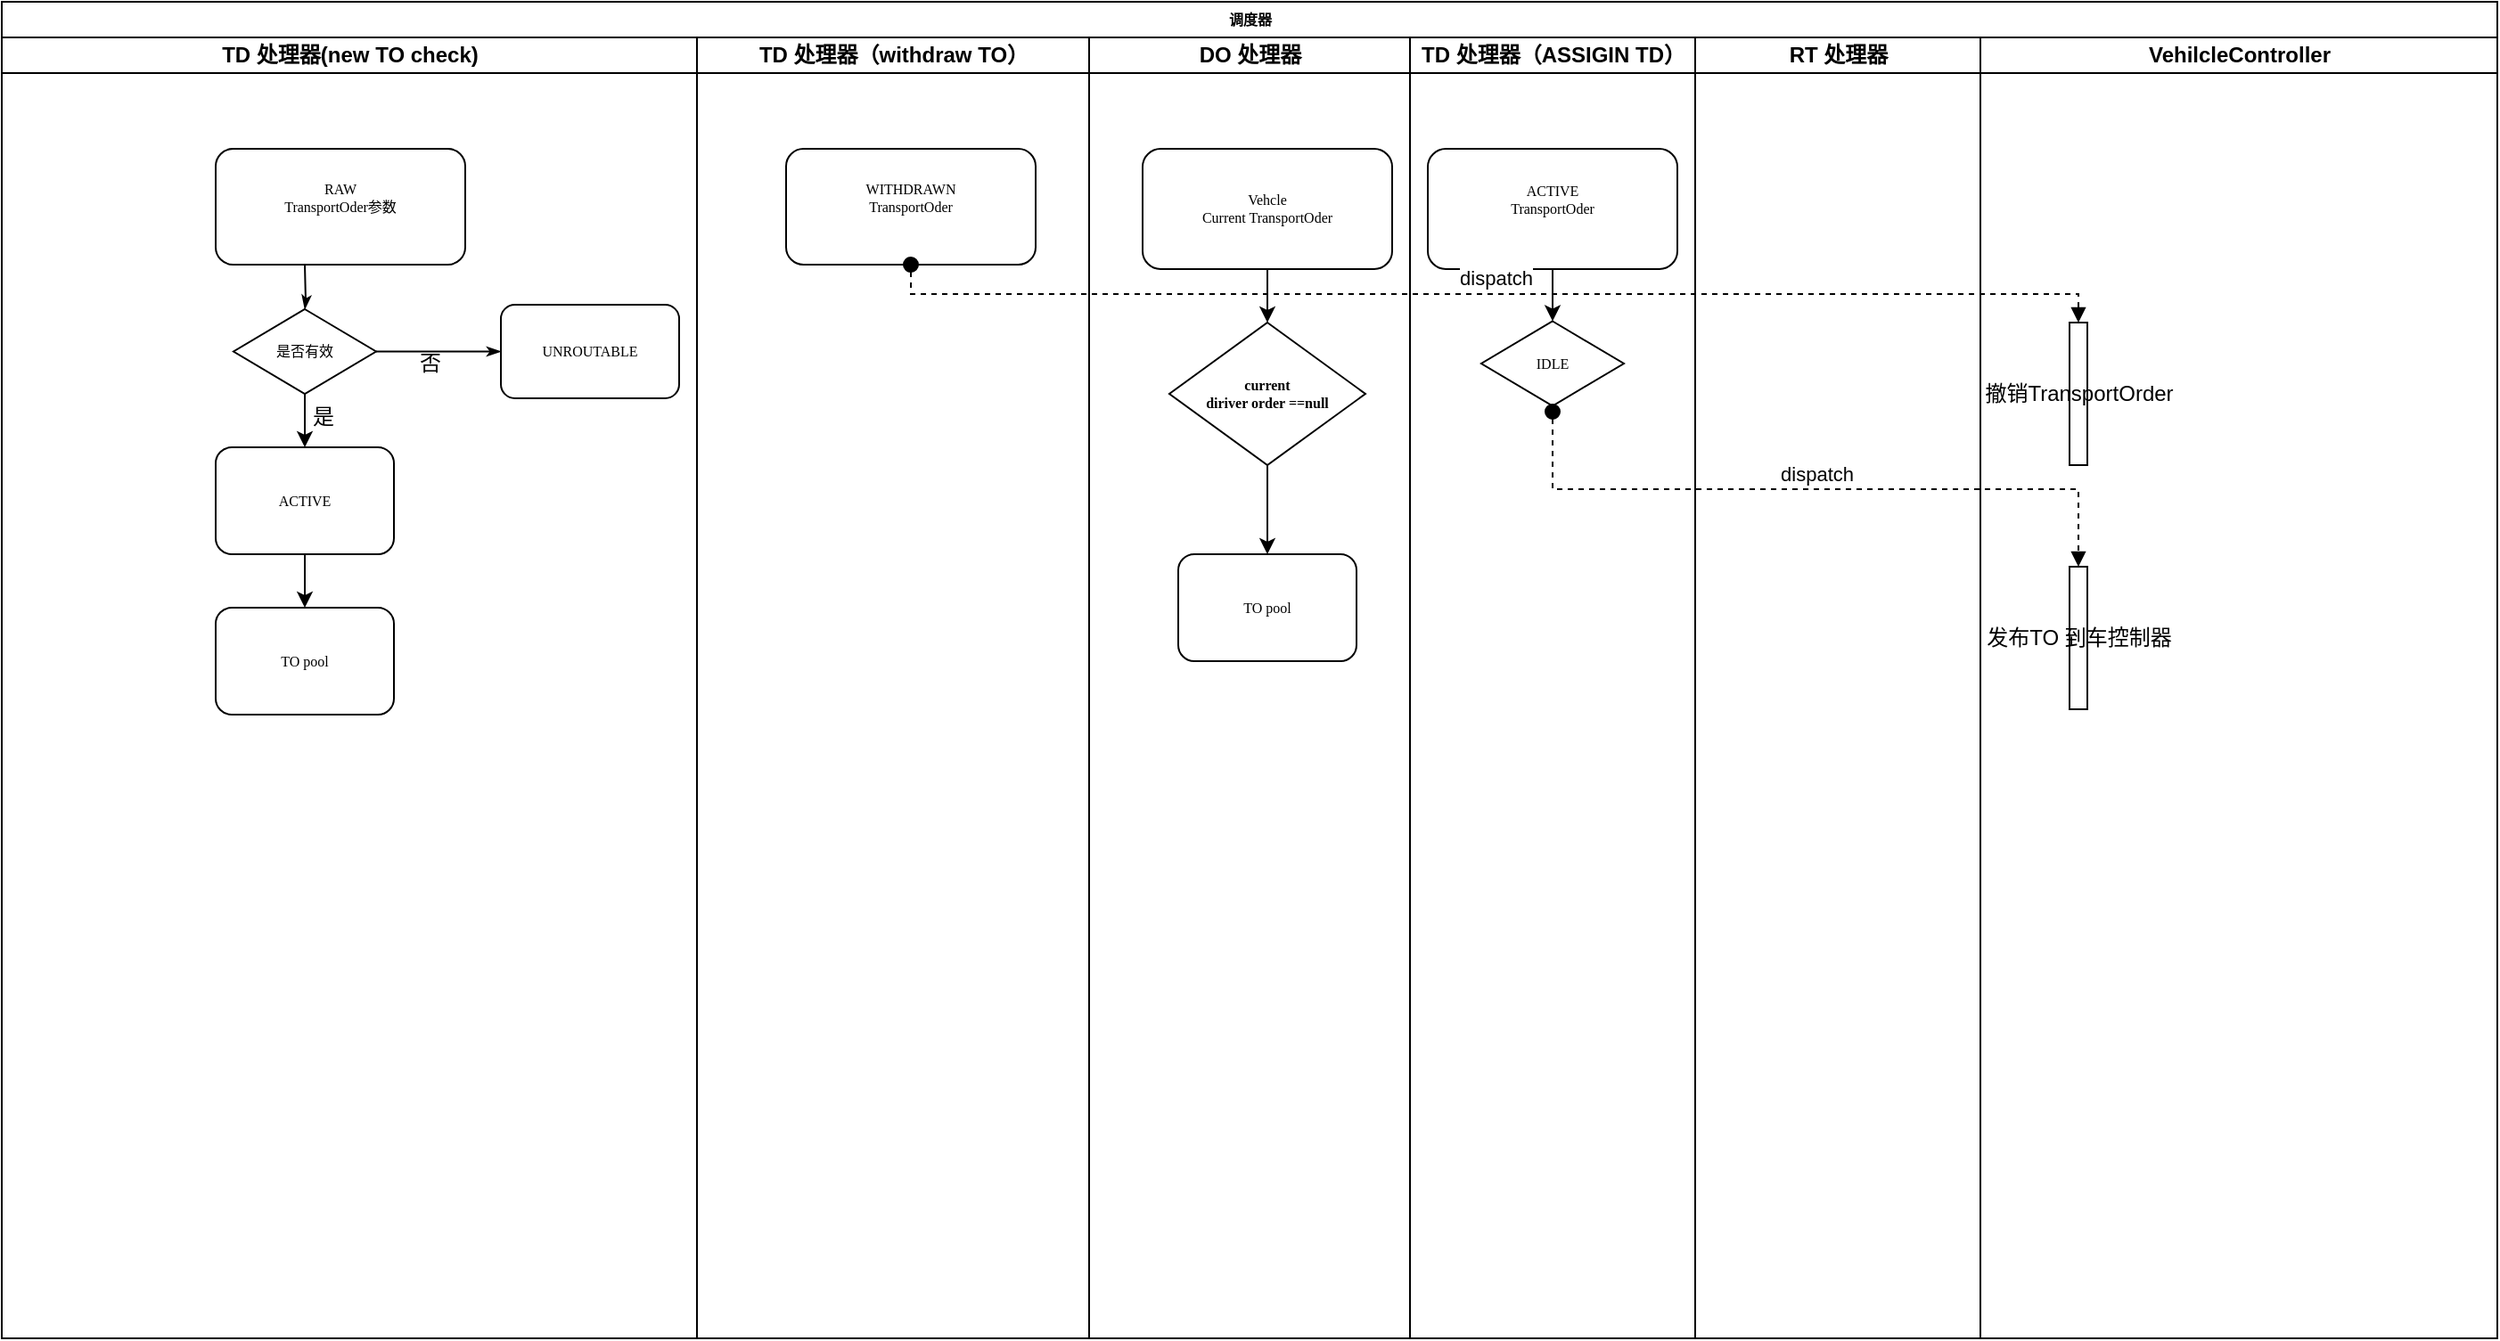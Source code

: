 <mxfile version="21.3.0" type="github">
  <diagram name="Page-1" id="74e2e168-ea6b-b213-b513-2b3c1d86103e">
    <mxGraphModel dx="2074" dy="1156" grid="1" gridSize="10" guides="1" tooltips="1" connect="1" arrows="1" fold="1" page="1" pageScale="1" pageWidth="1100" pageHeight="850" background="none" math="0" shadow="0">
      <root>
        <mxCell id="0" />
        <mxCell id="1" parent="0" />
        <mxCell id="77e6c97f196da883-1" value="调度器" style="swimlane;html=1;childLayout=stackLayout;startSize=20;rounded=0;shadow=0;labelBackgroundColor=none;strokeWidth=1;fontFamily=Verdana;fontSize=8;align=center;" parent="1" vertex="1">
          <mxGeometry x="70" y="30" width="1400" height="750" as="geometry" />
        </mxCell>
        <mxCell id="77e6c97f196da883-2" value="TD 处理器(new TO check)" style="swimlane;html=1;startSize=20;" parent="77e6c97f196da883-1" vertex="1">
          <mxGeometry y="20" width="390" height="730" as="geometry" />
        </mxCell>
        <mxCell id="77e6c97f196da883-8" value="&lt;font style=&quot;font-size: 8px;&quot;&gt;RAW &lt;br&gt;TransportOder参数&lt;br&gt;&lt;br&gt;&lt;/font&gt;" style="rounded=1;whiteSpace=wrap;html=1;shadow=0;labelBackgroundColor=none;strokeWidth=1;fontFamily=Verdana;fontSize=8;align=center;" parent="77e6c97f196da883-2" vertex="1">
          <mxGeometry x="120" y="62.5" width="140" height="65" as="geometry" />
        </mxCell>
        <mxCell id="lvhuI_1f0St6snO5H-O9-5" value="" style="edgeStyle=orthogonalEdgeStyle;rounded=0;orthogonalLoop=1;jettySize=auto;html=1;" edge="1" parent="77e6c97f196da883-2" source="77e6c97f196da883-13" target="lvhuI_1f0St6snO5H-O9-3">
          <mxGeometry relative="1" as="geometry">
            <Array as="points">
              <mxPoint x="170" y="220" />
              <mxPoint x="170" y="220" />
            </Array>
          </mxGeometry>
        </mxCell>
        <mxCell id="77e6c97f196da883-13" value="是否有效" style="rhombus;whiteSpace=wrap;html=1;rounded=0;shadow=0;labelBackgroundColor=none;strokeWidth=1;fontFamily=Verdana;fontSize=8;align=center;" parent="77e6c97f196da883-2" vertex="1">
          <mxGeometry x="130" y="152.5" width="80" height="47.5" as="geometry" />
        </mxCell>
        <mxCell id="77e6c97f196da883-15" value="UNROUTABLE" style="rounded=1;whiteSpace=wrap;html=1;shadow=0;labelBackgroundColor=none;strokeWidth=1;fontFamily=Verdana;fontSize=8;align=center;" parent="77e6c97f196da883-2" vertex="1">
          <mxGeometry x="280" y="150" width="100" height="52.5" as="geometry" />
        </mxCell>
        <mxCell id="77e6c97f196da883-29" style="edgeStyle=orthogonalEdgeStyle;rounded=1;html=1;labelBackgroundColor=none;startArrow=none;startFill=0;startSize=5;endArrow=classicThin;endFill=1;endSize=5;jettySize=auto;orthogonalLoop=1;strokeWidth=1;fontFamily=Verdana;fontSize=8" parent="77e6c97f196da883-2" target="77e6c97f196da883-13" edge="1">
          <mxGeometry relative="1" as="geometry">
            <mxPoint x="170" y="127.5" as="sourcePoint" />
          </mxGeometry>
        </mxCell>
        <mxCell id="77e6c97f196da883-33" style="edgeStyle=orthogonalEdgeStyle;rounded=1;html=1;labelBackgroundColor=none;startArrow=none;startFill=0;startSize=5;endArrow=classicThin;endFill=1;endSize=5;jettySize=auto;orthogonalLoop=1;strokeWidth=1;fontFamily=Verdana;fontSize=8" parent="77e6c97f196da883-2" source="77e6c97f196da883-13" target="77e6c97f196da883-15" edge="1">
          <mxGeometry relative="1" as="geometry" />
        </mxCell>
        <mxCell id="lvhuI_1f0St6snO5H-O9-20" value="" style="edgeStyle=orthogonalEdgeStyle;rounded=0;orthogonalLoop=1;jettySize=auto;html=1;" edge="1" parent="77e6c97f196da883-2" source="lvhuI_1f0St6snO5H-O9-3" target="lvhuI_1f0St6snO5H-O9-19">
          <mxGeometry relative="1" as="geometry" />
        </mxCell>
        <mxCell id="lvhuI_1f0St6snO5H-O9-3" value="ACTIVE" style="rounded=1;whiteSpace=wrap;html=1;shadow=0;labelBackgroundColor=none;strokeWidth=1;fontFamily=Verdana;fontSize=8;align=center;" vertex="1" parent="77e6c97f196da883-2">
          <mxGeometry x="120" y="230" width="100" height="60" as="geometry" />
        </mxCell>
        <mxCell id="lvhuI_1f0St6snO5H-O9-19" value="TO pool" style="rounded=1;whiteSpace=wrap;html=1;shadow=0;labelBackgroundColor=none;strokeWidth=1;fontFamily=Verdana;fontSize=8;align=center;" vertex="1" parent="77e6c97f196da883-2">
          <mxGeometry x="120" y="320" width="100" height="60" as="geometry" />
        </mxCell>
        <mxCell id="77e6c97f196da883-3" value="TD 处理器（withdraw TO）" style="swimlane;html=1;startSize=20;" parent="77e6c97f196da883-1" vertex="1">
          <mxGeometry x="390" y="20" width="220" height="730" as="geometry" />
        </mxCell>
        <mxCell id="lvhuI_1f0St6snO5H-O9-22" value="&lt;font style=&quot;font-size: 8px;&quot;&gt;WITHDRAWN&lt;br&gt;TransportOder&lt;br&gt;&lt;br&gt;&lt;/font&gt;" style="rounded=1;whiteSpace=wrap;html=1;shadow=0;labelBackgroundColor=none;strokeWidth=1;fontFamily=Verdana;fontSize=8;align=center;" vertex="1" parent="77e6c97f196da883-3">
          <mxGeometry x="50" y="62.5" width="140" height="65" as="geometry" />
        </mxCell>
        <mxCell id="77e6c97f196da883-4" value="DO 处理器" style="swimlane;html=1;startSize=20;" parent="77e6c97f196da883-1" vertex="1">
          <mxGeometry x="610" y="20" width="180" height="730" as="geometry" />
        </mxCell>
        <mxCell id="lvhuI_1f0St6snO5H-O9-42" value="" style="edgeStyle=orthogonalEdgeStyle;rounded=0;orthogonalLoop=1;jettySize=auto;html=1;" edge="1" parent="77e6c97f196da883-4" source="lvhuI_1f0St6snO5H-O9-29" target="lvhuI_1f0St6snO5H-O9-41">
          <mxGeometry relative="1" as="geometry" />
        </mxCell>
        <mxCell id="lvhuI_1f0St6snO5H-O9-29" value="Vehcle&lt;br&gt;Current TransportOder" style="rounded=1;whiteSpace=wrap;html=1;shadow=0;labelBackgroundColor=none;strokeWidth=1;fontFamily=Verdana;fontSize=8;align=center;" vertex="1" parent="77e6c97f196da883-4">
          <mxGeometry x="30" y="62.5" width="140" height="67.5" as="geometry" />
        </mxCell>
        <mxCell id="lvhuI_1f0St6snO5H-O9-34" style="edgeStyle=orthogonalEdgeStyle;rounded=0;orthogonalLoop=1;jettySize=auto;html=1;exitX=0.5;exitY=1;exitDx=0;exitDy=0;" edge="1" parent="77e6c97f196da883-4">
          <mxGeometry relative="1" as="geometry">
            <mxPoint x="100" y="206.75" as="sourcePoint" />
            <mxPoint x="100" y="206.75" as="targetPoint" />
          </mxGeometry>
        </mxCell>
        <mxCell id="lvhuI_1f0St6snO5H-O9-44" value="" style="edgeStyle=orthogonalEdgeStyle;rounded=0;orthogonalLoop=1;jettySize=auto;html=1;" edge="1" parent="77e6c97f196da883-4" source="lvhuI_1f0St6snO5H-O9-41" target="lvhuI_1f0St6snO5H-O9-43">
          <mxGeometry relative="1" as="geometry" />
        </mxCell>
        <mxCell id="lvhuI_1f0St6snO5H-O9-41" value="&lt;b&gt;current&lt;br&gt;diriver order ==null&lt;/b&gt;" style="rhombus;whiteSpace=wrap;html=1;rounded=0;shadow=0;labelBackgroundColor=none;strokeWidth=1;fontFamily=Verdana;fontSize=8;align=center;" vertex="1" parent="77e6c97f196da883-4">
          <mxGeometry x="45" y="160" width="110" height="80" as="geometry" />
        </mxCell>
        <mxCell id="lvhuI_1f0St6snO5H-O9-43" value="TO pool" style="rounded=1;whiteSpace=wrap;html=1;shadow=0;labelBackgroundColor=none;strokeWidth=1;fontFamily=Verdana;fontSize=8;align=center;" vertex="1" parent="77e6c97f196da883-4">
          <mxGeometry x="50" y="290" width="100" height="60" as="geometry" />
        </mxCell>
        <mxCell id="77e6c97f196da883-5" value="TD 处理器（ASSIGIN TD）" style="swimlane;html=1;startSize=20;" parent="77e6c97f196da883-1" vertex="1">
          <mxGeometry x="790" y="20" width="160" height="730" as="geometry" />
        </mxCell>
        <mxCell id="lvhuI_1f0St6snO5H-O9-39" value="&lt;font style=&quot;font-size: 8px;&quot;&gt;ACTIVE&lt;br&gt;TransportOder&lt;br&gt;&lt;br&gt;&lt;/font&gt;" style="rounded=1;whiteSpace=wrap;html=1;shadow=0;labelBackgroundColor=none;strokeWidth=1;fontFamily=Verdana;fontSize=8;align=center;" vertex="1" parent="77e6c97f196da883-5">
          <mxGeometry x="10" y="62.5" width="140" height="67.5" as="geometry" />
        </mxCell>
        <mxCell id="lvhuI_1f0St6snO5H-O9-40" value="IDLE" style="rhombus;whiteSpace=wrap;html=1;rounded=0;shadow=0;labelBackgroundColor=none;strokeWidth=1;fontFamily=Verdana;fontSize=8;align=center;" vertex="1" parent="77e6c97f196da883-5">
          <mxGeometry x="40" y="159.25" width="80" height="47.5" as="geometry" />
        </mxCell>
        <mxCell id="lvhuI_1f0St6snO5H-O9-36" value="dispatch" style="html=1;verticalAlign=bottom;startArrow=oval;endArrow=block;startSize=8;edgeStyle=elbowEdgeStyle;elbow=vertical;curved=0;rounded=0;dashed=1;" edge="1" target="lvhuI_1f0St6snO5H-O9-35" parent="77e6c97f196da883-5">
          <mxGeometry relative="1" as="geometry">
            <mxPoint x="80" y="210" as="sourcePoint" />
            <mxPoint x="535" y="297" as="targetPoint" />
          </mxGeometry>
        </mxCell>
        <mxCell id="lvhuI_1f0St6snO5H-O9-33" value="" style="endArrow=classic;html=1;rounded=0;exitX=0.5;exitY=1;exitDx=0;exitDy=0;entryX=0.5;entryY=0;entryDx=0;entryDy=0;" edge="1" parent="77e6c97f196da883-5" source="lvhuI_1f0St6snO5H-O9-39" target="lvhuI_1f0St6snO5H-O9-40">
          <mxGeometry width="50" height="50" relative="1" as="geometry">
            <mxPoint x="-340" y="560" as="sourcePoint" />
            <mxPoint x="-70" y="160" as="targetPoint" />
          </mxGeometry>
        </mxCell>
        <mxCell id="77e6c97f196da883-6" value="VehilcleController" style="swimlane;html=1;startSize=20;" parent="77e6c97f196da883-1" vertex="1">
          <mxGeometry x="950" y="20" width="160" height="730" as="geometry" />
        </mxCell>
        <mxCell id="lvhuI_1f0St6snO5H-O9-9" value="RT 处理器" style="swimlane;html=1;startSize=20;" vertex="1" parent="77e6c97f196da883-6">
          <mxGeometry width="160" height="730" as="geometry" />
        </mxCell>
        <mxCell id="77e6c97f196da883-7" value="VehilcleController" style="swimlane;html=1;startSize=20;" parent="77e6c97f196da883-1" vertex="1">
          <mxGeometry x="1110" y="20" width="290" height="730" as="geometry" />
        </mxCell>
        <mxCell id="lvhuI_1f0St6snO5H-O9-26" value="撤销TransportOrder" style="html=1;points=[];perimeter=orthogonalPerimeter;outlineConnect=0;targetShapes=umlLifeline;portConstraint=eastwest;newEdgeStyle={&quot;edgeStyle&quot;:&quot;elbowEdgeStyle&quot;,&quot;elbow&quot;:&quot;vertical&quot;,&quot;curved&quot;:0,&quot;rounded&quot;:0};" vertex="1" parent="77e6c97f196da883-7">
          <mxGeometry x="50" y="160" width="10" height="80" as="geometry" />
        </mxCell>
        <mxCell id="lvhuI_1f0St6snO5H-O9-35" value="发布TO 到车控制器" style="html=1;points=[];perimeter=orthogonalPerimeter;outlineConnect=0;targetShapes=umlLifeline;portConstraint=eastwest;newEdgeStyle={&quot;edgeStyle&quot;:&quot;elbowEdgeStyle&quot;,&quot;elbow&quot;:&quot;vertical&quot;,&quot;curved&quot;:0,&quot;rounded&quot;:0};" vertex="1" parent="77e6c97f196da883-7">
          <mxGeometry x="50" y="297" width="10" height="80" as="geometry" />
        </mxCell>
        <mxCell id="lvhuI_1f0St6snO5H-O9-27" value="dispatch" style="html=1;verticalAlign=bottom;startArrow=oval;endArrow=block;startSize=8;edgeStyle=elbowEdgeStyle;elbow=vertical;curved=0;rounded=0;dashed=1;" edge="1" target="lvhuI_1f0St6snO5H-O9-26" parent="77e6c97f196da883-1" source="lvhuI_1f0St6snO5H-O9-22">
          <mxGeometry x="0.001" relative="1" as="geometry">
            <mxPoint x="510" y="240" as="sourcePoint" />
            <mxPoint as="offset" />
          </mxGeometry>
        </mxCell>
        <mxCell id="lvhuI_1f0St6snO5H-O9-2" value="否" style="text;html=1;align=center;verticalAlign=middle;resizable=0;points=[];autosize=1;strokeColor=none;fillColor=none;" vertex="1" parent="1">
          <mxGeometry x="290" y="218" width="40" height="30" as="geometry" />
        </mxCell>
        <mxCell id="lvhuI_1f0St6snO5H-O9-6" value="是" style="text;html=1;align=center;verticalAlign=middle;resizable=0;points=[];autosize=1;strokeColor=none;fillColor=none;" vertex="1" parent="1">
          <mxGeometry x="230" y="248" width="40" height="30" as="geometry" />
        </mxCell>
      </root>
    </mxGraphModel>
  </diagram>
</mxfile>
